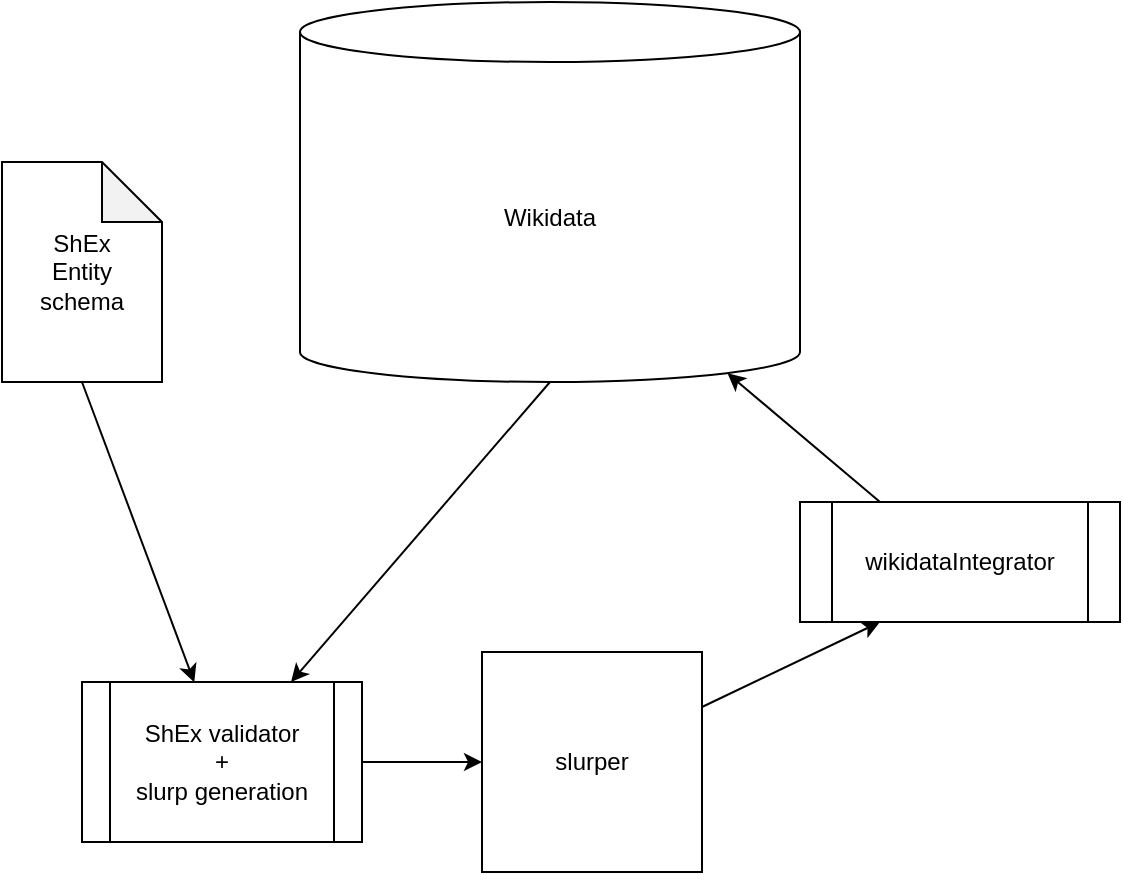 <mxfile version="13.9.2" type="github">
  <diagram id="MSZHexkpsL1iTJUOL0HO" name="Page-1">
    <mxGraphModel dx="1104" dy="597" grid="1" gridSize="10" guides="1" tooltips="1" connect="1" arrows="1" fold="1" page="1" pageScale="1" pageWidth="827" pageHeight="1169" math="0" shadow="0">
      <root>
        <mxCell id="0" />
        <mxCell id="1" parent="0" />
        <mxCell id="hfAfd9wSYl8iBWRiTEzG-2" value="Wikidata" style="shape=cylinder3;whiteSpace=wrap;html=1;boundedLbl=1;backgroundOutline=1;size=15;" vertex="1" parent="1">
          <mxGeometry x="239" y="90" width="250" height="190" as="geometry" />
        </mxCell>
        <mxCell id="hfAfd9wSYl8iBWRiTEzG-3" value="ShEx&lt;br&gt;Entity &lt;br&gt;schema" style="shape=note;whiteSpace=wrap;html=1;backgroundOutline=1;darkOpacity=0.05;" vertex="1" parent="1">
          <mxGeometry x="90" y="170" width="80" height="110" as="geometry" />
        </mxCell>
        <mxCell id="hfAfd9wSYl8iBWRiTEzG-4" value="" style="endArrow=classic;html=1;exitX=0.5;exitY=1;exitDx=0;exitDy=0;exitPerimeter=0;" edge="1" parent="1" source="hfAfd9wSYl8iBWRiTEzG-2" target="hfAfd9wSYl8iBWRiTEzG-6">
          <mxGeometry width="50" height="50" relative="1" as="geometry">
            <mxPoint x="340" y="400" as="sourcePoint" />
            <mxPoint x="210" y="370" as="targetPoint" />
          </mxGeometry>
        </mxCell>
        <mxCell id="hfAfd9wSYl8iBWRiTEzG-5" value="" style="endArrow=classic;html=1;exitX=0.5;exitY=1;exitDx=0;exitDy=0;exitPerimeter=0;entryX=0.401;entryY=0.002;entryDx=0;entryDy=0;entryPerimeter=0;" edge="1" parent="1" source="hfAfd9wSYl8iBWRiTEzG-3" target="hfAfd9wSYl8iBWRiTEzG-6">
          <mxGeometry width="50" height="50" relative="1" as="geometry">
            <mxPoint x="340" y="400" as="sourcePoint" />
            <mxPoint x="240" y="370" as="targetPoint" />
          </mxGeometry>
        </mxCell>
        <mxCell id="hfAfd9wSYl8iBWRiTEzG-6" value="ShEx validator&lt;br&gt;+&lt;br&gt;slurp generation" style="shape=process;whiteSpace=wrap;html=1;backgroundOutline=1;" vertex="1" parent="1">
          <mxGeometry x="130" y="430" width="140" height="80" as="geometry" />
        </mxCell>
        <mxCell id="hfAfd9wSYl8iBWRiTEzG-7" value="slurper" style="whiteSpace=wrap;html=1;aspect=fixed;" vertex="1" parent="1">
          <mxGeometry x="330" y="415" width="110" height="110" as="geometry" />
        </mxCell>
        <mxCell id="hfAfd9wSYl8iBWRiTEzG-8" value="" style="endArrow=classic;html=1;entryX=0;entryY=0.5;entryDx=0;entryDy=0;exitX=1;exitY=0.5;exitDx=0;exitDy=0;" edge="1" parent="1" source="hfAfd9wSYl8iBWRiTEzG-6" target="hfAfd9wSYl8iBWRiTEzG-7">
          <mxGeometry width="50" height="50" relative="1" as="geometry">
            <mxPoint x="340" y="370" as="sourcePoint" />
            <mxPoint x="390" y="320" as="targetPoint" />
          </mxGeometry>
        </mxCell>
        <mxCell id="hfAfd9wSYl8iBWRiTEzG-11" value="wikidataIntegrator" style="shape=process;whiteSpace=wrap;html=1;backgroundOutline=1;" vertex="1" parent="1">
          <mxGeometry x="489" y="340" width="160" height="60" as="geometry" />
        </mxCell>
        <mxCell id="hfAfd9wSYl8iBWRiTEzG-12" value="" style="endArrow=classic;html=1;exitX=1;exitY=0.25;exitDx=0;exitDy=0;entryX=0.25;entryY=1;entryDx=0;entryDy=0;" edge="1" parent="1" source="hfAfd9wSYl8iBWRiTEzG-7" target="hfAfd9wSYl8iBWRiTEzG-11">
          <mxGeometry width="50" height="50" relative="1" as="geometry">
            <mxPoint x="390" y="290" as="sourcePoint" />
            <mxPoint x="440" y="240" as="targetPoint" />
          </mxGeometry>
        </mxCell>
        <mxCell id="hfAfd9wSYl8iBWRiTEzG-13" value="" style="endArrow=classic;html=1;exitX=0.25;exitY=0;exitDx=0;exitDy=0;entryX=0.855;entryY=1;entryDx=0;entryDy=-4.35;entryPerimeter=0;" edge="1" parent="1" source="hfAfd9wSYl8iBWRiTEzG-11" target="hfAfd9wSYl8iBWRiTEzG-2">
          <mxGeometry width="50" height="50" relative="1" as="geometry">
            <mxPoint x="390" y="290" as="sourcePoint" />
            <mxPoint x="440" y="240" as="targetPoint" />
          </mxGeometry>
        </mxCell>
      </root>
    </mxGraphModel>
  </diagram>
</mxfile>
